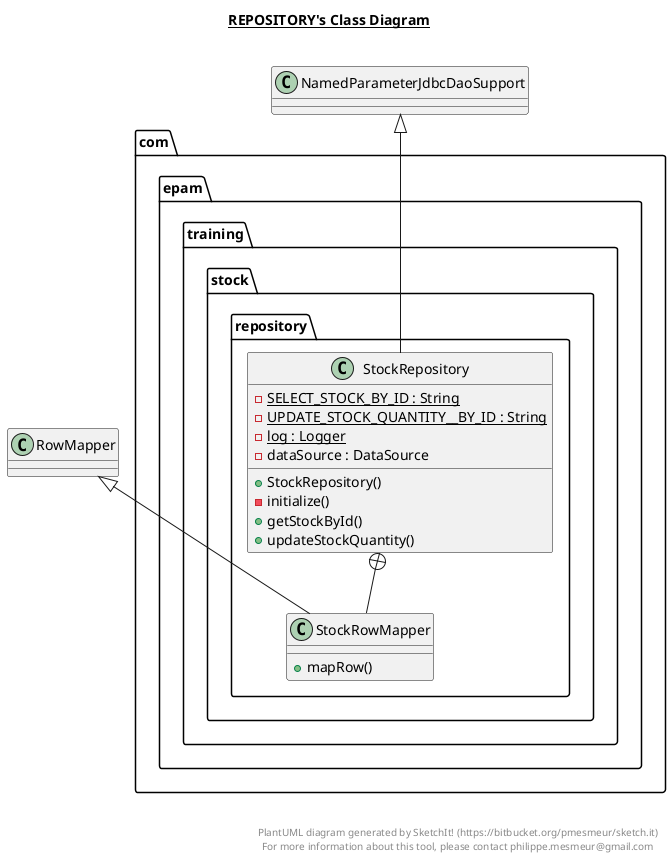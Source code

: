 @startuml

title __REPOSITORY's Class Diagram__\n

  package com.epam.training {
    package com.epam.training.stock {
      package com.epam.training.stock.repository {
        class StockRepository {
            {static} - SELECT_STOCK_BY_ID : String
            {static} - UPDATE_STOCK_QUANTITY__BY_ID : String
            {static} - log : Logger
            - dataSource : DataSource
            + StockRepository()
            - initialize()
            + getStockById()
            + updateStockQuantity()
        }
      }
    }
  }
  

  package com.epam.training {
    package com.epam.training.stock {
      package com.epam.training.stock.repository {
        class StockRowMapper {
            + mapRow()
        }
      }
    }
  }
  

  StockRepository -up-|> NamedParameterJdbcDaoSupport
  StockRepository +-down- StockRowMapper
  StockRowMapper -up-|> RowMapper


right footer


PlantUML diagram generated by SketchIt! (https://bitbucket.org/pmesmeur/sketch.it)
For more information about this tool, please contact philippe.mesmeur@gmail.com
endfooter

@enduml
